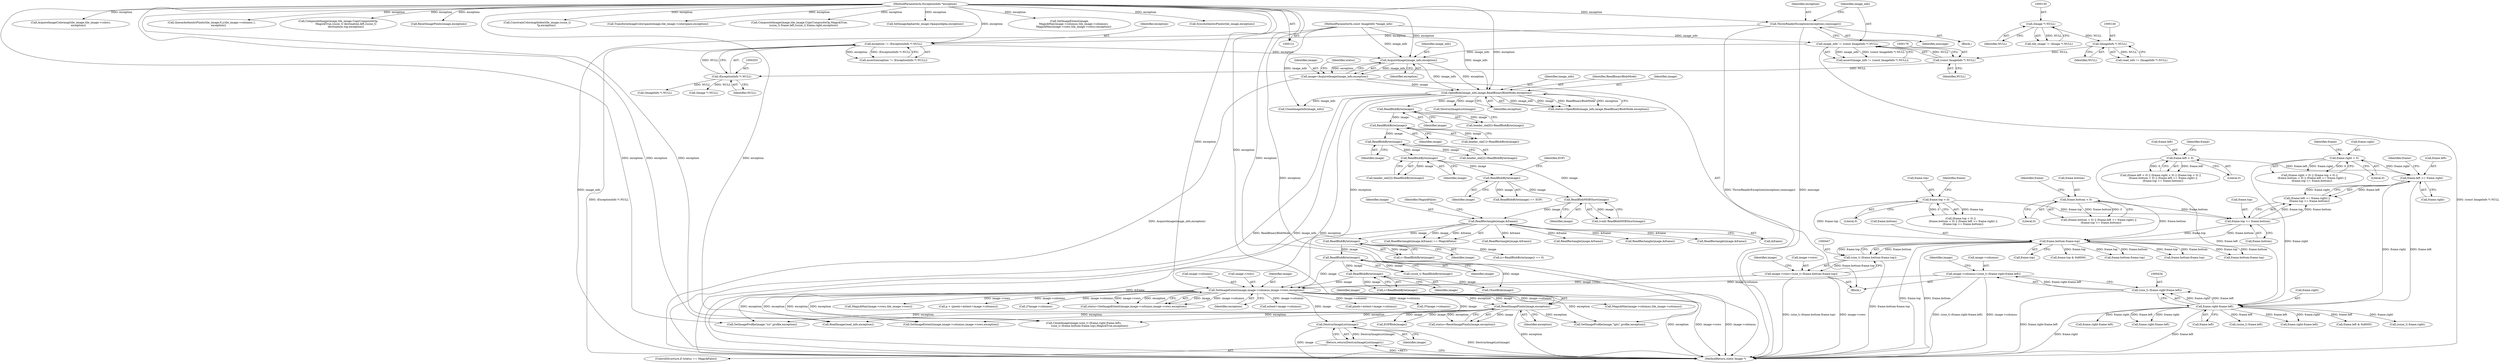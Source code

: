 digraph "0_ImageMagick_afa878a689870c28b6994ecf3bb8dbfb2b76d135@pointer" {
"1000533" [label="(Call,DestroyImageList(image))"];
"1000510" [label="(Call,SetImageExtent(image,image->columns,image->rows,exception))"];
"1000352" [label="(Call,ReadBlobByte(image))"];
"1000338" [label="(Call,ReadBlobByte(image))"];
"1000326" [label="(Call,ReadRectangle(image,&frame))"];
"1000322" [label="(Call,ReadBlobMSBShort(image))"];
"1000278" [label="(Call,ReadBlobByte(image))"];
"1000272" [label="(Call,ReadBlobByte(image))"];
"1000266" [label="(Call,ReadBlobByte(image))"];
"1000260" [label="(Call,ReadBlobByte(image))"];
"1000218" [label="(Call,OpenBlob(image_info,image,ReadBinaryBlobMode,exception))"];
"1000213" [label="(Call,AcquireImage(image_info,exception))"];
"1000173" [label="(Call,image_info != (const ImageInfo *) NULL)"];
"1000122" [label="(MethodParameterIn,const ImageInfo *image_info)"];
"1000175" [label="(Call,(const ImageInfo *) NULL)"];
"1000139" [label="(Call,(ImageInfo *) NULL)"];
"1000129" [label="(Call,(Image *) NULL)"];
"1000200" [label="(Call,exception != (ExceptionInfo *) NULL)"];
"1000146" [label="(Call,ThrowReaderException((exception),(message)))"];
"1000123" [label="(MethodParameterIn,ExceptionInfo *exception)"];
"1000202" [label="(Call,(ExceptionInfo *) NULL)"];
"1000211" [label="(Call,image=AcquireImage(image_info,exception))"];
"1000316" [label="(Call,ReadBlobByte(image))"];
"1000361" [label="(Call,ReadBlobByte(image))"];
"1000429" [label="(Call,image->columns=(size_t) (frame.right-frame.left))"];
"1000433" [label="(Call,(size_t) (frame.right-frame.left))"];
"1000435" [label="(Call,frame.right-frame.left)"];
"1000404" [label="(Call,frame.left >= frame.right)"];
"1000380" [label="(Call,frame.left < 0)"];
"1000386" [label="(Call,frame.right < 0)"];
"1000442" [label="(Call,image->rows=(size_t) (frame.bottom-frame.top))"];
"1000446" [label="(Call,(size_t) (frame.bottom-frame.top))"];
"1000448" [label="(Call,frame.bottom-frame.top)"];
"1000411" [label="(Call,frame.top >= frame.bottom)"];
"1000392" [label="(Call,frame.top < 0)"];
"1000398" [label="(Call,frame.bottom < 0)"];
"1000525" [label="(Call,ResetImagePixels(image,exception))"];
"1000532" [label="(Return,return(DestroyImageList(image));)"];
"1001340" [label="(Call,AcquireImageColormap(tile_image,tile_image->colors,\n                  exception))"];
"1000219" [label="(Identifier,image_info)"];
"1000274" [label="(Call,header_ole[3]=ReadBlobByte(image))"];
"1000272" [label="(Call,ReadBlobByte(image))"];
"1000393" [label="(Call,frame.top)"];
"1000384" [label="(Literal,0)"];
"1000392" [label="(Call,frame.top < 0)"];
"1000320" [label="(Call,(void) ReadBlobMSBShort(image))"];
"1000448" [label="(Call,frame.bottom-frame.top)"];
"1000213" [label="(Call,AcquireImage(image_info,exception))"];
"1000199" [label="(Call,assert(exception != (ExceptionInfo *) NULL))"];
"1000406" [label="(Identifier,frame)"];
"1000266" [label="(Call,ReadBlobByte(image))"];
"1000725" [label="(Call,frame.right-frame.left)"];
"1000394" [label="(Identifier,frame)"];
"1002467" [label="(Call,MagickMax(image->columns,tile_image->columns))"];
"1000435" [label="(Call,frame.right-frame.left)"];
"1001185" [label="(Call,frame.right-frame.left)"];
"1000125" [label="(Block,)"];
"1002169" [label="(Call,SetImageProfile(image,\"iptc\",profile,exception))"];
"1002647" [label="(MethodReturn,static Image *)"];
"1000439" [label="(Call,frame.left)"];
"1001171" [label="(Call,ReadRectangle(image,&frame))"];
"1000391" [label="(Call,(frame.top < 0) ||\n      (frame.bottom < 0) || (frame.left >= frame.right) ||\n      (frame.top >= frame.bottom))"];
"1002476" [label="(Call,MagickMax(image->rows,tile_image->rows))"];
"1000527" [label="(Identifier,exception)"];
"1000390" [label="(Literal,0)"];
"1000396" [label="(Literal,0)"];
"1000398" [label="(Call,frame.bottom < 0)"];
"1000230" [label="(Call,DestroyImageList(image))"];
"1001649" [label="(Call,p > (pixels+extent+image->columns))"];
"1000278" [label="(Call,ReadBlobByte(image))"];
"1001834" [label="(Call,2*image->columns)"];
"1000222" [label="(Identifier,exception)"];
"1000172" [label="(Call,assert(image_info != (const ImageInfo *) NULL))"];
"1000327" [label="(Identifier,image)"];
"1000843" [label="(Call,ReadRectangle(image,&frame))"];
"1000147" [label="(Identifier,exception)"];
"1000534" [label="(Identifier,image)"];
"1000512" [label="(Call,image->columns)"];
"1000212" [label="(Identifier,image)"];
"1000508" [label="(Call,status=SetImageExtent(image,image->columns,image->rows,exception))"];
"1000436" [label="(Call,frame.right)"];
"1000380" [label="(Call,frame.left < 0)"];
"1000449" [label="(Call,frame.bottom)"];
"1000361" [label="(Call,ReadBlobByte(image))"];
"1000515" [label="(Call,image->rows)"];
"1000123" [label="(MethodParameterIn,ExceptionInfo *exception)"];
"1000518" [label="(Identifier,exception)"];
"1000430" [label="(Call,image->columns)"];
"1000261" [label="(Identifier,image)"];
"1001653" [label="(Call,extent+image->columns)"];
"1000532" [label="(Return,return(DestroyImageList(image));)"];
"1000528" [label="(ControlStructure,if (status == MagickFalse))"];
"1001670" [label="(Call,QueueAuthenticPixels(tile_image,0,y,tile_image->columns,1,\n                exception))"];
"1000127" [label="(Call,tile_image != (Image *) NULL)"];
"1002016" [label="(Call,CompositeImage(image,tile_image,CopyCompositeOp,\n                  MagickTrue,(ssize_t) destination.left,(ssize_t)\n                  destination.top,exception))"];
"1000177" [label="(Identifier,NULL)"];
"1000328" [label="(Call,&frame)"];
"1000211" [label="(Call,image=AcquireImage(image_info,exception))"];
"1000148" [label="(Identifier,message)"];
"1000339" [label="(Identifier,image)"];
"1002517" [label="(Call,(ssize_t) frame.left)"];
"1000131" [label="(Identifier,NULL)"];
"1000318" [label="(Identifier,EOF)"];
"1000174" [label="(Identifier,image_info)"];
"1000412" [label="(Call,frame.top)"];
"1000510" [label="(Call,SetImageExtent(image,image->columns,image->rows,exception))"];
"1000523" [label="(Call,status=ResetImagePixels(image,exception))"];
"1000323" [label="(Identifier,image)"];
"1000350" [label="(Call,(ssize_t) ReadBlobByte(image))"];
"1000503" [label="(Call,CloseBlob(image))"];
"1000260" [label="(Call,ReadBlobByte(image))"];
"1000381" [label="(Call,frame.left)"];
"1000385" [label="(Call,(frame.right < 0) || (frame.top < 0) ||\n      (frame.bottom < 0) || (frame.left >= frame.right) ||\n      (frame.top >= frame.bottom))"];
"1000411" [label="(Call,frame.top >= frame.bottom)"];
"1000359" [label="(Call,c=ReadBlobByte(image))"];
"1000141" [label="(Identifier,NULL)"];
"1000233" [label="(Call,(Image *) NULL)"];
"1000399" [label="(Call,frame.bottom)"];
"1000452" [label="(Call,frame.top)"];
"1000526" [label="(Identifier,image)"];
"1000221" [label="(Identifier,ReadBinaryBlobMode)"];
"1000139" [label="(Call,(ImageInfo *) NULL)"];
"1000267" [label="(Identifier,image)"];
"1000387" [label="(Call,frame.right)"];
"1000949" [label="(Call,frame.right-frame.left)"];
"1000268" [label="(Call,header_ole[2]=ReadBlobByte(image))"];
"1000217" [label="(Identifier,status)"];
"1000762" [label="(Call,ResetImagePixels(image,exception))"];
"1002131" [label="(Call,SetImageProfile(image,\"icc\",profile,exception))"];
"1000403" [label="(Call,(frame.left >= frame.right) ||\n      (frame.top >= frame.bottom))"];
"1001711" [label="(Call,ConstrainColormapIndex(tile_image,(ssize_t)\n                      *p,exception))"];
"1000129" [label="(Call,(Image *) NULL)"];
"1000352" [label="(Call,ReadBlobByte(image))"];
"1000215" [label="(Identifier,exception)"];
"1000201" [label="(Identifier,exception)"];
"1000413" [label="(Identifier,frame)"];
"1000315" [label="(Call,ReadBlobByte(image) == EOF)"];
"1000279" [label="(Identifier,image)"];
"1000317" [label="(Identifier,image)"];
"1000122" [label="(MethodParameterIn,const ImageInfo *image_info)"];
"1002504" [label="(Call,TransformImageColorspace(image,tile_image->colorspace,exception))"];
"1000256" [label="(Call,header_ole[0]=ReadBlobByte(image))"];
"1000712" [label="(Call,frame.top & 0x8000)"];
"1002512" [label="(Call,CompositeImage(image,tile_image,CopyCompositeOp,MagickTrue,\n          (ssize_t) frame.left,(ssize_t) frame.right,exception))"];
"1000458" [label="(Identifier,image)"];
"1000938" [label="(Call,frame.bottom-frame.top)"];
"1000200" [label="(Call,exception != (ExceptionInfo *) NULL)"];
"1000338" [label="(Call,ReadBlobByte(image))"];
"1000330" [label="(Identifier,MagickFalse)"];
"1000322" [label="(Call,ReadBlobMSBShort(image))"];
"1000443" [label="(Call,image->rows)"];
"1000738" [label="(Call,frame.bottom-frame.top)"];
"1000429" [label="(Call,image->columns=(size_t) (frame.right-frame.left))"];
"1002268" [label="(Call,CloneImageInfo(image_info))"];
"1001293" [label="(Call,SetImageAlpha(tile_image,OpaqueAlpha,exception))"];
"1000220" [label="(Identifier,image)"];
"1000218" [label="(Call,OpenBlob(image_info,image,ReadBinaryBlobMode,exception))"];
"1000325" [label="(Call,ReadRectangle(image,&frame) == MagickFalse)"];
"1000446" [label="(Call,(size_t) (frame.bottom-frame.top))"];
"1002367" [label="(Call,ReadRectangle(image,&frame))"];
"1000137" [label="(Call,read_info != (ImageInfo *) NULL)"];
"1000124" [label="(Block,)"];
"1000202" [label="(Call,(ExceptionInfo *) NULL)"];
"1000388" [label="(Identifier,frame)"];
"1000543" [label="(Call,EOFBlob(image))"];
"1001651" [label="(Call,pixels+extent+image->columns)"];
"1000705" [label="(Call,frame.left & 0x8000)"];
"1001879" [label="(Call,3*image->columns)"];
"1000397" [label="(Call,(frame.bottom < 0) || (frame.left >= frame.right) ||\n      (frame.top >= frame.bottom))"];
"1000273" [label="(Identifier,image)"];
"1002441" [label="(Call,ReadImage(read_info,exception))"];
"1000146" [label="(Call,ThrowReaderException((exception),(message)))"];
"1000326" [label="(Call,ReadRectangle(image,&frame))"];
"1000386" [label="(Call,frame.right < 0)"];
"1002485" [label="(Call,SetImageExtent(image,\n          MagickMax(image->columns,tile_image->columns),\n          MagickMax(image->rows,tile_image->rows),exception))"];
"1000175" [label="(Call,(const ImageInfo *) NULL)"];
"1000433" [label="(Call,(size_t) (frame.right-frame.left))"];
"1000415" [label="(Call,frame.bottom)"];
"1001194" [label="(Call,frame.bottom-frame.top)"];
"1000204" [label="(Identifier,NULL)"];
"1000214" [label="(Identifier,image_info)"];
"1000747" [label="(Call,SetImageExtent(image,image->columns,image->rows,exception))"];
"1000216" [label="(Call,status=OpenBlob(image_info,image,ReadBinaryBlobMode,exception))"];
"1000402" [label="(Literal,0)"];
"1000444" [label="(Identifier,image)"];
"1000525" [label="(Call,ResetImagePixels(image,exception))"];
"1000511" [label="(Identifier,image)"];
"1000262" [label="(Call,header_ole[1]=ReadBlobByte(image))"];
"1000694" [label="(Call,ReadRectangle(image,&frame))"];
"1000533" [label="(Call,DestroyImageList(image))"];
"1001935" [label="(Call,SyncAuthenticPixels(tile_image,exception))"];
"1000404" [label="(Call,frame.left >= frame.right)"];
"1002522" [label="(Call,(ssize_t) frame.right)"];
"1000173" [label="(Call,image_info != (const ImageInfo *) NULL)"];
"1000238" [label="(Call,(ImageInfo *) NULL)"];
"1000408" [label="(Call,frame.right)"];
"1000335" [label="(Call,(c=ReadBlobByte(image)) == 0)"];
"1000442" [label="(Call,image->rows=(size_t) (frame.bottom-frame.top))"];
"1000400" [label="(Identifier,frame)"];
"1000379" [label="(Call,(frame.left < 0) || (frame.right < 0) || (frame.top < 0) ||\n      (frame.bottom < 0) || (frame.left >= frame.right) ||\n      (frame.top >= frame.bottom))"];
"1000316" [label="(Call,ReadBlobByte(image))"];
"1000353" [label="(Identifier,image)"];
"1001181" [label="(Call,CloneImage(image,(size_t) (frame.right-frame.left),\n              (size_t) (frame.bottom-frame.top),MagickTrue,exception))"];
"1000336" [label="(Call,c=ReadBlobByte(image))"];
"1000362" [label="(Identifier,image)"];
"1000405" [label="(Call,frame.left)"];
"1000533" -> "1000532"  [label="AST: "];
"1000533" -> "1000534"  [label="CFG: "];
"1000534" -> "1000533"  [label="AST: "];
"1000532" -> "1000533"  [label="CFG: "];
"1000533" -> "1002647"  [label="DDG: DestroyImageList(image)"];
"1000533" -> "1002647"  [label="DDG: image"];
"1000533" -> "1000532"  [label="DDG: DestroyImageList(image)"];
"1000510" -> "1000533"  [label="DDG: image"];
"1000525" -> "1000533"  [label="DDG: image"];
"1000510" -> "1000508"  [label="AST: "];
"1000510" -> "1000518"  [label="CFG: "];
"1000511" -> "1000510"  [label="AST: "];
"1000512" -> "1000510"  [label="AST: "];
"1000515" -> "1000510"  [label="AST: "];
"1000518" -> "1000510"  [label="AST: "];
"1000508" -> "1000510"  [label="CFG: "];
"1000510" -> "1002647"  [label="DDG: exception"];
"1000510" -> "1002647"  [label="DDG: image->rows"];
"1000510" -> "1002647"  [label="DDG: image->columns"];
"1000510" -> "1000508"  [label="DDG: image"];
"1000510" -> "1000508"  [label="DDG: image->columns"];
"1000510" -> "1000508"  [label="DDG: image->rows"];
"1000510" -> "1000508"  [label="DDG: exception"];
"1000352" -> "1000510"  [label="DDG: image"];
"1000361" -> "1000510"  [label="DDG: image"];
"1000429" -> "1000510"  [label="DDG: image->columns"];
"1000442" -> "1000510"  [label="DDG: image->rows"];
"1000218" -> "1000510"  [label="DDG: exception"];
"1000123" -> "1000510"  [label="DDG: exception"];
"1000510" -> "1000525"  [label="DDG: image"];
"1000510" -> "1000525"  [label="DDG: exception"];
"1000510" -> "1000543"  [label="DDG: image"];
"1000510" -> "1000747"  [label="DDG: exception"];
"1000510" -> "1001181"  [label="DDG: exception"];
"1000510" -> "1001649"  [label="DDG: image->columns"];
"1000510" -> "1001651"  [label="DDG: image->columns"];
"1000510" -> "1001653"  [label="DDG: image->columns"];
"1000510" -> "1001834"  [label="DDG: image->columns"];
"1000510" -> "1001879"  [label="DDG: image->columns"];
"1000510" -> "1002131"  [label="DDG: exception"];
"1000510" -> "1002169"  [label="DDG: exception"];
"1000510" -> "1002441"  [label="DDG: exception"];
"1000510" -> "1002467"  [label="DDG: image->columns"];
"1000510" -> "1002476"  [label="DDG: image->rows"];
"1000352" -> "1000350"  [label="AST: "];
"1000352" -> "1000353"  [label="CFG: "];
"1000353" -> "1000352"  [label="AST: "];
"1000350" -> "1000352"  [label="CFG: "];
"1000352" -> "1000350"  [label="DDG: image"];
"1000338" -> "1000352"  [label="DDG: image"];
"1000352" -> "1000361"  [label="DDG: image"];
"1000352" -> "1000503"  [label="DDG: image"];
"1000338" -> "1000336"  [label="AST: "];
"1000338" -> "1000339"  [label="CFG: "];
"1000339" -> "1000338"  [label="AST: "];
"1000336" -> "1000338"  [label="CFG: "];
"1000338" -> "1000335"  [label="DDG: image"];
"1000338" -> "1000336"  [label="DDG: image"];
"1000326" -> "1000338"  [label="DDG: image"];
"1000326" -> "1000325"  [label="AST: "];
"1000326" -> "1000328"  [label="CFG: "];
"1000327" -> "1000326"  [label="AST: "];
"1000328" -> "1000326"  [label="AST: "];
"1000330" -> "1000326"  [label="CFG: "];
"1000326" -> "1002647"  [label="DDG: &frame"];
"1000326" -> "1000325"  [label="DDG: image"];
"1000326" -> "1000325"  [label="DDG: &frame"];
"1000322" -> "1000326"  [label="DDG: image"];
"1000326" -> "1000694"  [label="DDG: &frame"];
"1000326" -> "1000843"  [label="DDG: &frame"];
"1000326" -> "1001171"  [label="DDG: &frame"];
"1000326" -> "1002367"  [label="DDG: &frame"];
"1000322" -> "1000320"  [label="AST: "];
"1000322" -> "1000323"  [label="CFG: "];
"1000323" -> "1000322"  [label="AST: "];
"1000320" -> "1000322"  [label="CFG: "];
"1000322" -> "1000320"  [label="DDG: image"];
"1000278" -> "1000322"  [label="DDG: image"];
"1000316" -> "1000322"  [label="DDG: image"];
"1000278" -> "1000274"  [label="AST: "];
"1000278" -> "1000279"  [label="CFG: "];
"1000279" -> "1000278"  [label="AST: "];
"1000274" -> "1000278"  [label="CFG: "];
"1000278" -> "1000274"  [label="DDG: image"];
"1000272" -> "1000278"  [label="DDG: image"];
"1000278" -> "1000316"  [label="DDG: image"];
"1000272" -> "1000268"  [label="AST: "];
"1000272" -> "1000273"  [label="CFG: "];
"1000273" -> "1000272"  [label="AST: "];
"1000268" -> "1000272"  [label="CFG: "];
"1000272" -> "1000268"  [label="DDG: image"];
"1000266" -> "1000272"  [label="DDG: image"];
"1000266" -> "1000262"  [label="AST: "];
"1000266" -> "1000267"  [label="CFG: "];
"1000267" -> "1000266"  [label="AST: "];
"1000262" -> "1000266"  [label="CFG: "];
"1000266" -> "1000262"  [label="DDG: image"];
"1000260" -> "1000266"  [label="DDG: image"];
"1000260" -> "1000256"  [label="AST: "];
"1000260" -> "1000261"  [label="CFG: "];
"1000261" -> "1000260"  [label="AST: "];
"1000256" -> "1000260"  [label="CFG: "];
"1000260" -> "1000256"  [label="DDG: image"];
"1000218" -> "1000260"  [label="DDG: image"];
"1000218" -> "1000216"  [label="AST: "];
"1000218" -> "1000222"  [label="CFG: "];
"1000219" -> "1000218"  [label="AST: "];
"1000220" -> "1000218"  [label="AST: "];
"1000221" -> "1000218"  [label="AST: "];
"1000222" -> "1000218"  [label="AST: "];
"1000216" -> "1000218"  [label="CFG: "];
"1000218" -> "1002647"  [label="DDG: ReadBinaryBlobMode"];
"1000218" -> "1002647"  [label="DDG: image_info"];
"1000218" -> "1002647"  [label="DDG: exception"];
"1000218" -> "1000216"  [label="DDG: image_info"];
"1000218" -> "1000216"  [label="DDG: image"];
"1000218" -> "1000216"  [label="DDG: ReadBinaryBlobMode"];
"1000218" -> "1000216"  [label="DDG: exception"];
"1000213" -> "1000218"  [label="DDG: image_info"];
"1000213" -> "1000218"  [label="DDG: exception"];
"1000122" -> "1000218"  [label="DDG: image_info"];
"1000211" -> "1000218"  [label="DDG: image"];
"1000123" -> "1000218"  [label="DDG: exception"];
"1000218" -> "1000230"  [label="DDG: image"];
"1000218" -> "1002268"  [label="DDG: image_info"];
"1000213" -> "1000211"  [label="AST: "];
"1000213" -> "1000215"  [label="CFG: "];
"1000214" -> "1000213"  [label="AST: "];
"1000215" -> "1000213"  [label="AST: "];
"1000211" -> "1000213"  [label="CFG: "];
"1000213" -> "1000211"  [label="DDG: image_info"];
"1000213" -> "1000211"  [label="DDG: exception"];
"1000173" -> "1000213"  [label="DDG: image_info"];
"1000122" -> "1000213"  [label="DDG: image_info"];
"1000200" -> "1000213"  [label="DDG: exception"];
"1000123" -> "1000213"  [label="DDG: exception"];
"1000173" -> "1000172"  [label="AST: "];
"1000173" -> "1000175"  [label="CFG: "];
"1000174" -> "1000173"  [label="AST: "];
"1000175" -> "1000173"  [label="AST: "];
"1000172" -> "1000173"  [label="CFG: "];
"1000173" -> "1002647"  [label="DDG: (const ImageInfo *) NULL"];
"1000173" -> "1000172"  [label="DDG: image_info"];
"1000173" -> "1000172"  [label="DDG: (const ImageInfo *) NULL"];
"1000122" -> "1000173"  [label="DDG: image_info"];
"1000175" -> "1000173"  [label="DDG: NULL"];
"1000122" -> "1000121"  [label="AST: "];
"1000122" -> "1002647"  [label="DDG: image_info"];
"1000122" -> "1002268"  [label="DDG: image_info"];
"1000175" -> "1000177"  [label="CFG: "];
"1000176" -> "1000175"  [label="AST: "];
"1000177" -> "1000175"  [label="AST: "];
"1000139" -> "1000175"  [label="DDG: NULL"];
"1000175" -> "1000202"  [label="DDG: NULL"];
"1000139" -> "1000137"  [label="AST: "];
"1000139" -> "1000141"  [label="CFG: "];
"1000140" -> "1000139"  [label="AST: "];
"1000141" -> "1000139"  [label="AST: "];
"1000137" -> "1000139"  [label="CFG: "];
"1000139" -> "1000137"  [label="DDG: NULL"];
"1000129" -> "1000139"  [label="DDG: NULL"];
"1000129" -> "1000127"  [label="AST: "];
"1000129" -> "1000131"  [label="CFG: "];
"1000130" -> "1000129"  [label="AST: "];
"1000131" -> "1000129"  [label="AST: "];
"1000127" -> "1000129"  [label="CFG: "];
"1000129" -> "1000127"  [label="DDG: NULL"];
"1000200" -> "1000199"  [label="AST: "];
"1000200" -> "1000202"  [label="CFG: "];
"1000201" -> "1000200"  [label="AST: "];
"1000202" -> "1000200"  [label="AST: "];
"1000199" -> "1000200"  [label="CFG: "];
"1000200" -> "1002647"  [label="DDG: (ExceptionInfo *) NULL"];
"1000200" -> "1000199"  [label="DDG: exception"];
"1000200" -> "1000199"  [label="DDG: (ExceptionInfo *) NULL"];
"1000146" -> "1000200"  [label="DDG: exception"];
"1000123" -> "1000200"  [label="DDG: exception"];
"1000202" -> "1000200"  [label="DDG: NULL"];
"1000146" -> "1000125"  [label="AST: "];
"1000146" -> "1000148"  [label="CFG: "];
"1000147" -> "1000146"  [label="AST: "];
"1000148" -> "1000146"  [label="AST: "];
"1000174" -> "1000146"  [label="CFG: "];
"1000146" -> "1002647"  [label="DDG: message"];
"1000146" -> "1002647"  [label="DDG: ThrowReaderException((exception),(message))"];
"1000123" -> "1000146"  [label="DDG: exception"];
"1000123" -> "1000121"  [label="AST: "];
"1000123" -> "1002647"  [label="DDG: exception"];
"1000123" -> "1000525"  [label="DDG: exception"];
"1000123" -> "1000747"  [label="DDG: exception"];
"1000123" -> "1000762"  [label="DDG: exception"];
"1000123" -> "1001181"  [label="DDG: exception"];
"1000123" -> "1001293"  [label="DDG: exception"];
"1000123" -> "1001340"  [label="DDG: exception"];
"1000123" -> "1001670"  [label="DDG: exception"];
"1000123" -> "1001711"  [label="DDG: exception"];
"1000123" -> "1001935"  [label="DDG: exception"];
"1000123" -> "1002016"  [label="DDG: exception"];
"1000123" -> "1002131"  [label="DDG: exception"];
"1000123" -> "1002169"  [label="DDG: exception"];
"1000123" -> "1002441"  [label="DDG: exception"];
"1000123" -> "1002485"  [label="DDG: exception"];
"1000123" -> "1002504"  [label="DDG: exception"];
"1000123" -> "1002512"  [label="DDG: exception"];
"1000202" -> "1000204"  [label="CFG: "];
"1000203" -> "1000202"  [label="AST: "];
"1000204" -> "1000202"  [label="AST: "];
"1000202" -> "1000233"  [label="DDG: NULL"];
"1000202" -> "1000238"  [label="DDG: NULL"];
"1000211" -> "1000124"  [label="AST: "];
"1000212" -> "1000211"  [label="AST: "];
"1000217" -> "1000211"  [label="CFG: "];
"1000211" -> "1002647"  [label="DDG: AcquireImage(image_info,exception)"];
"1000316" -> "1000315"  [label="AST: "];
"1000316" -> "1000317"  [label="CFG: "];
"1000317" -> "1000316"  [label="AST: "];
"1000318" -> "1000316"  [label="CFG: "];
"1000316" -> "1000315"  [label="DDG: image"];
"1000361" -> "1000359"  [label="AST: "];
"1000361" -> "1000362"  [label="CFG: "];
"1000362" -> "1000361"  [label="AST: "];
"1000359" -> "1000361"  [label="CFG: "];
"1000361" -> "1000359"  [label="DDG: image"];
"1000361" -> "1000503"  [label="DDG: image"];
"1000429" -> "1000124"  [label="AST: "];
"1000429" -> "1000433"  [label="CFG: "];
"1000430" -> "1000429"  [label="AST: "];
"1000433" -> "1000429"  [label="AST: "];
"1000444" -> "1000429"  [label="CFG: "];
"1000429" -> "1002647"  [label="DDG: (size_t) (frame.right-frame.left)"];
"1000429" -> "1002647"  [label="DDG: image->columns"];
"1000433" -> "1000429"  [label="DDG: frame.right-frame.left"];
"1000433" -> "1000435"  [label="CFG: "];
"1000434" -> "1000433"  [label="AST: "];
"1000435" -> "1000433"  [label="AST: "];
"1000433" -> "1002647"  [label="DDG: frame.right-frame.left"];
"1000435" -> "1000433"  [label="DDG: frame.right"];
"1000435" -> "1000433"  [label="DDG: frame.left"];
"1000435" -> "1000439"  [label="CFG: "];
"1000436" -> "1000435"  [label="AST: "];
"1000439" -> "1000435"  [label="AST: "];
"1000435" -> "1002647"  [label="DDG: frame.right"];
"1000435" -> "1002647"  [label="DDG: frame.left"];
"1000404" -> "1000435"  [label="DDG: frame.right"];
"1000404" -> "1000435"  [label="DDG: frame.left"];
"1000386" -> "1000435"  [label="DDG: frame.right"];
"1000380" -> "1000435"  [label="DDG: frame.left"];
"1000435" -> "1000705"  [label="DDG: frame.left"];
"1000435" -> "1000725"  [label="DDG: frame.right"];
"1000435" -> "1000949"  [label="DDG: frame.right"];
"1000435" -> "1000949"  [label="DDG: frame.left"];
"1000435" -> "1001185"  [label="DDG: frame.right"];
"1000435" -> "1001185"  [label="DDG: frame.left"];
"1000435" -> "1002517"  [label="DDG: frame.left"];
"1000435" -> "1002522"  [label="DDG: frame.right"];
"1000404" -> "1000403"  [label="AST: "];
"1000404" -> "1000408"  [label="CFG: "];
"1000405" -> "1000404"  [label="AST: "];
"1000408" -> "1000404"  [label="AST: "];
"1000413" -> "1000404"  [label="CFG: "];
"1000403" -> "1000404"  [label="CFG: "];
"1000404" -> "1000403"  [label="DDG: frame.left"];
"1000404" -> "1000403"  [label="DDG: frame.right"];
"1000380" -> "1000404"  [label="DDG: frame.left"];
"1000386" -> "1000404"  [label="DDG: frame.right"];
"1000380" -> "1000379"  [label="AST: "];
"1000380" -> "1000384"  [label="CFG: "];
"1000381" -> "1000380"  [label="AST: "];
"1000384" -> "1000380"  [label="AST: "];
"1000388" -> "1000380"  [label="CFG: "];
"1000379" -> "1000380"  [label="CFG: "];
"1000380" -> "1000379"  [label="DDG: frame.left"];
"1000380" -> "1000379"  [label="DDG: 0"];
"1000386" -> "1000385"  [label="AST: "];
"1000386" -> "1000390"  [label="CFG: "];
"1000387" -> "1000386"  [label="AST: "];
"1000390" -> "1000386"  [label="AST: "];
"1000394" -> "1000386"  [label="CFG: "];
"1000385" -> "1000386"  [label="CFG: "];
"1000386" -> "1000385"  [label="DDG: frame.right"];
"1000386" -> "1000385"  [label="DDG: 0"];
"1000442" -> "1000124"  [label="AST: "];
"1000442" -> "1000446"  [label="CFG: "];
"1000443" -> "1000442"  [label="AST: "];
"1000446" -> "1000442"  [label="AST: "];
"1000458" -> "1000442"  [label="CFG: "];
"1000442" -> "1002647"  [label="DDG: image->rows"];
"1000442" -> "1002647"  [label="DDG: (size_t) (frame.bottom-frame.top)"];
"1000446" -> "1000442"  [label="DDG: frame.bottom-frame.top"];
"1000446" -> "1000448"  [label="CFG: "];
"1000447" -> "1000446"  [label="AST: "];
"1000448" -> "1000446"  [label="AST: "];
"1000446" -> "1002647"  [label="DDG: frame.bottom-frame.top"];
"1000448" -> "1000446"  [label="DDG: frame.bottom"];
"1000448" -> "1000446"  [label="DDG: frame.top"];
"1000448" -> "1000452"  [label="CFG: "];
"1000449" -> "1000448"  [label="AST: "];
"1000452" -> "1000448"  [label="AST: "];
"1000448" -> "1002647"  [label="DDG: frame.top"];
"1000448" -> "1002647"  [label="DDG: frame.bottom"];
"1000411" -> "1000448"  [label="DDG: frame.bottom"];
"1000411" -> "1000448"  [label="DDG: frame.top"];
"1000398" -> "1000448"  [label="DDG: frame.bottom"];
"1000392" -> "1000448"  [label="DDG: frame.top"];
"1000448" -> "1000712"  [label="DDG: frame.top"];
"1000448" -> "1000738"  [label="DDG: frame.bottom"];
"1000448" -> "1000738"  [label="DDG: frame.top"];
"1000448" -> "1000938"  [label="DDG: frame.bottom"];
"1000448" -> "1000938"  [label="DDG: frame.top"];
"1000448" -> "1001194"  [label="DDG: frame.bottom"];
"1000448" -> "1001194"  [label="DDG: frame.top"];
"1000411" -> "1000403"  [label="AST: "];
"1000411" -> "1000415"  [label="CFG: "];
"1000412" -> "1000411"  [label="AST: "];
"1000415" -> "1000411"  [label="AST: "];
"1000403" -> "1000411"  [label="CFG: "];
"1000411" -> "1000403"  [label="DDG: frame.top"];
"1000411" -> "1000403"  [label="DDG: frame.bottom"];
"1000392" -> "1000411"  [label="DDG: frame.top"];
"1000398" -> "1000411"  [label="DDG: frame.bottom"];
"1000392" -> "1000391"  [label="AST: "];
"1000392" -> "1000396"  [label="CFG: "];
"1000393" -> "1000392"  [label="AST: "];
"1000396" -> "1000392"  [label="AST: "];
"1000400" -> "1000392"  [label="CFG: "];
"1000391" -> "1000392"  [label="CFG: "];
"1000392" -> "1000391"  [label="DDG: frame.top"];
"1000392" -> "1000391"  [label="DDG: 0"];
"1000398" -> "1000397"  [label="AST: "];
"1000398" -> "1000402"  [label="CFG: "];
"1000399" -> "1000398"  [label="AST: "];
"1000402" -> "1000398"  [label="AST: "];
"1000406" -> "1000398"  [label="CFG: "];
"1000397" -> "1000398"  [label="CFG: "];
"1000398" -> "1000397"  [label="DDG: frame.bottom"];
"1000398" -> "1000397"  [label="DDG: 0"];
"1000525" -> "1000523"  [label="AST: "];
"1000525" -> "1000527"  [label="CFG: "];
"1000526" -> "1000525"  [label="AST: "];
"1000527" -> "1000525"  [label="AST: "];
"1000523" -> "1000525"  [label="CFG: "];
"1000525" -> "1002647"  [label="DDG: exception"];
"1000525" -> "1000523"  [label="DDG: image"];
"1000525" -> "1000523"  [label="DDG: exception"];
"1000525" -> "1000543"  [label="DDG: image"];
"1000525" -> "1000747"  [label="DDG: exception"];
"1000525" -> "1001181"  [label="DDG: exception"];
"1000525" -> "1002131"  [label="DDG: exception"];
"1000525" -> "1002169"  [label="DDG: exception"];
"1000525" -> "1002441"  [label="DDG: exception"];
"1000532" -> "1000528"  [label="AST: "];
"1002647" -> "1000532"  [label="CFG: "];
"1000532" -> "1002647"  [label="DDG: <RET>"];
}
